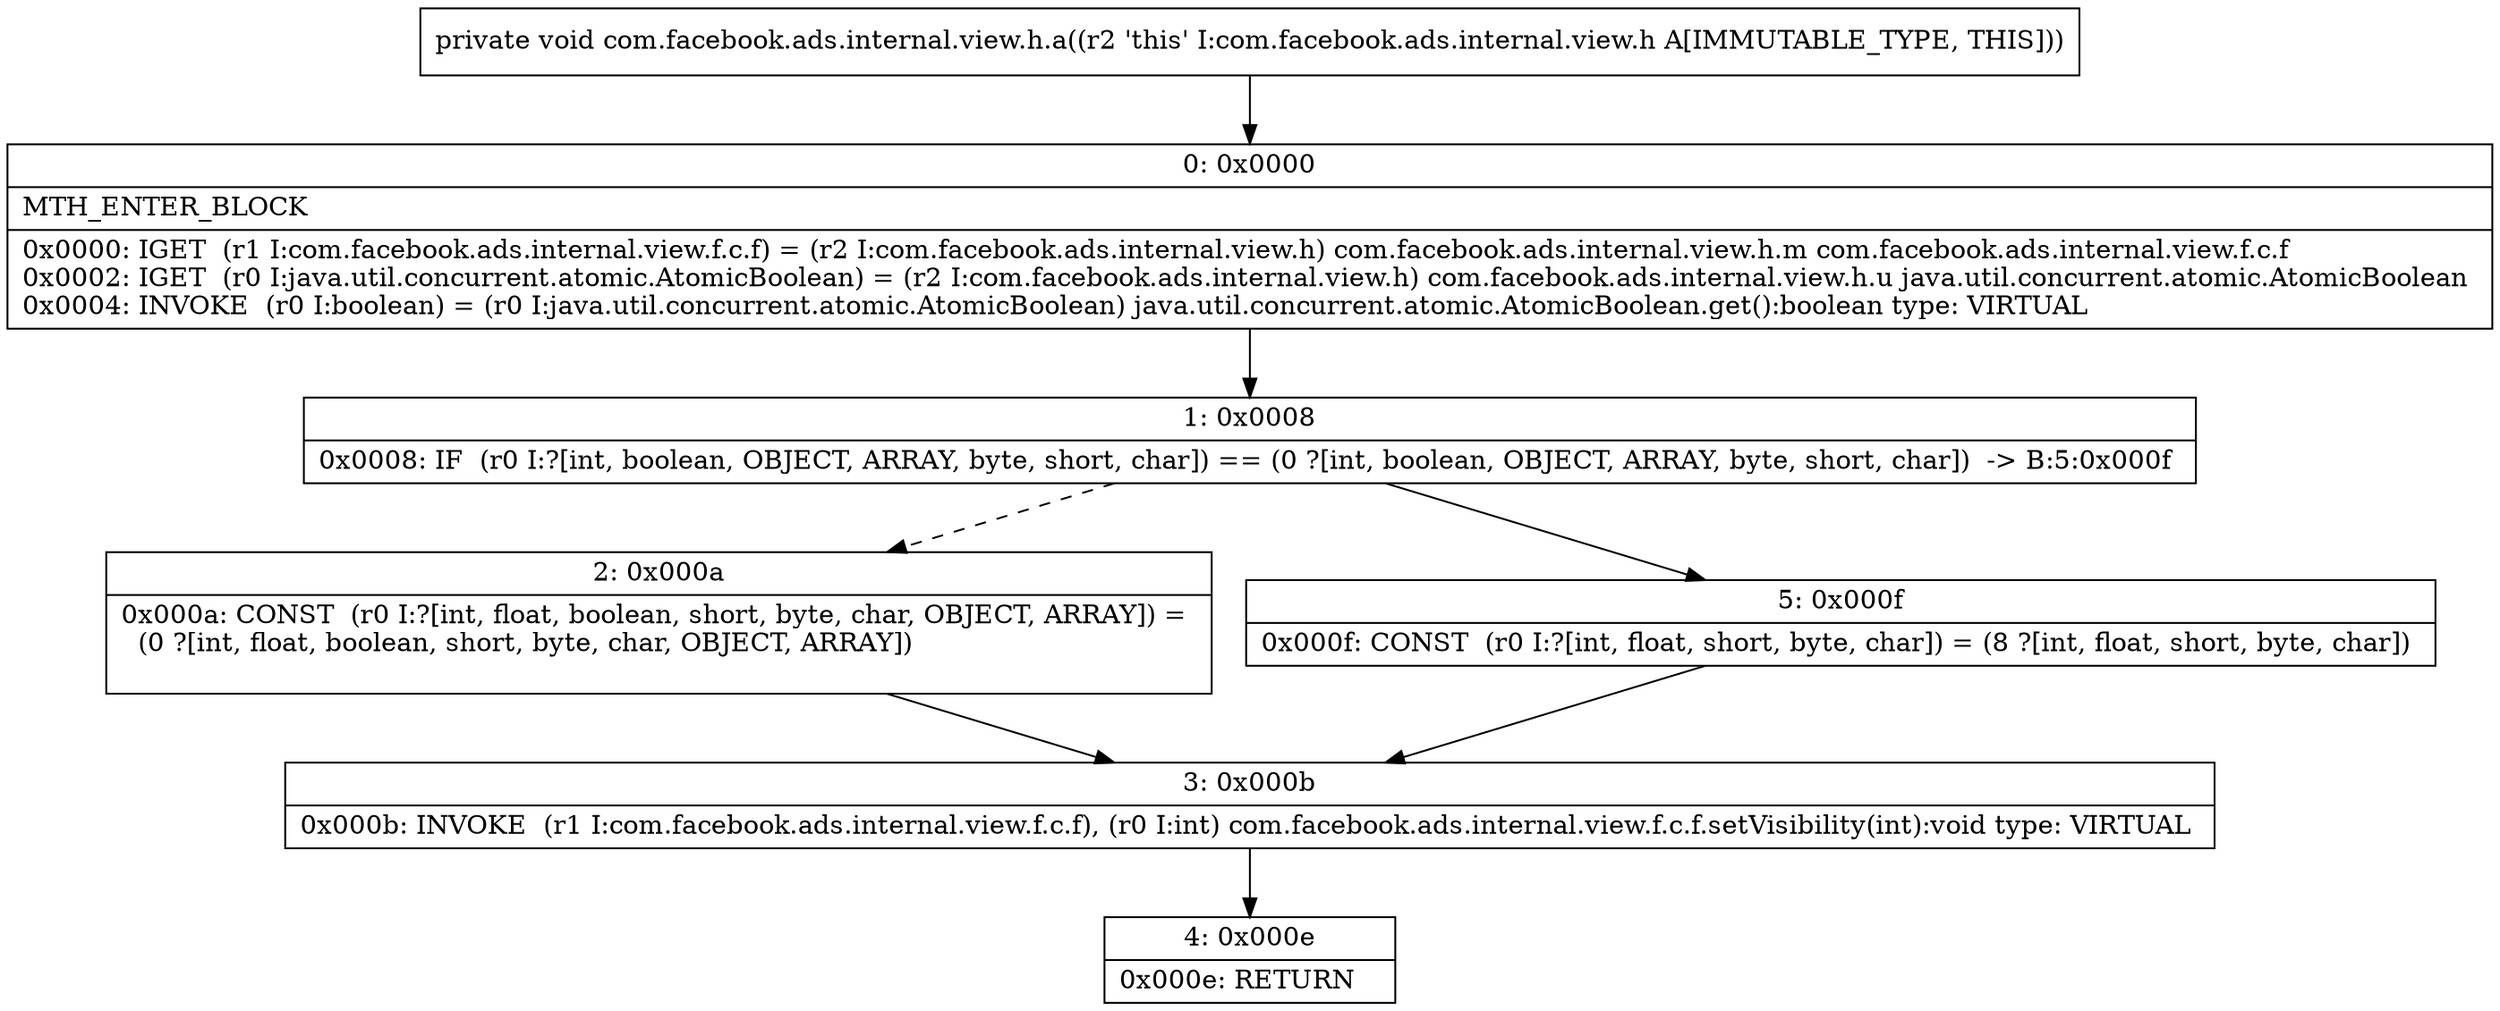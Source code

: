 digraph "CFG forcom.facebook.ads.internal.view.h.a()V" {
Node_0 [shape=record,label="{0\:\ 0x0000|MTH_ENTER_BLOCK\l|0x0000: IGET  (r1 I:com.facebook.ads.internal.view.f.c.f) = (r2 I:com.facebook.ads.internal.view.h) com.facebook.ads.internal.view.h.m com.facebook.ads.internal.view.f.c.f \l0x0002: IGET  (r0 I:java.util.concurrent.atomic.AtomicBoolean) = (r2 I:com.facebook.ads.internal.view.h) com.facebook.ads.internal.view.h.u java.util.concurrent.atomic.AtomicBoolean \l0x0004: INVOKE  (r0 I:boolean) = (r0 I:java.util.concurrent.atomic.AtomicBoolean) java.util.concurrent.atomic.AtomicBoolean.get():boolean type: VIRTUAL \l}"];
Node_1 [shape=record,label="{1\:\ 0x0008|0x0008: IF  (r0 I:?[int, boolean, OBJECT, ARRAY, byte, short, char]) == (0 ?[int, boolean, OBJECT, ARRAY, byte, short, char])  \-\> B:5:0x000f \l}"];
Node_2 [shape=record,label="{2\:\ 0x000a|0x000a: CONST  (r0 I:?[int, float, boolean, short, byte, char, OBJECT, ARRAY]) = \l  (0 ?[int, float, boolean, short, byte, char, OBJECT, ARRAY])\l \l}"];
Node_3 [shape=record,label="{3\:\ 0x000b|0x000b: INVOKE  (r1 I:com.facebook.ads.internal.view.f.c.f), (r0 I:int) com.facebook.ads.internal.view.f.c.f.setVisibility(int):void type: VIRTUAL \l}"];
Node_4 [shape=record,label="{4\:\ 0x000e|0x000e: RETURN   \l}"];
Node_5 [shape=record,label="{5\:\ 0x000f|0x000f: CONST  (r0 I:?[int, float, short, byte, char]) = (8 ?[int, float, short, byte, char]) \l}"];
MethodNode[shape=record,label="{private void com.facebook.ads.internal.view.h.a((r2 'this' I:com.facebook.ads.internal.view.h A[IMMUTABLE_TYPE, THIS])) }"];
MethodNode -> Node_0;
Node_0 -> Node_1;
Node_1 -> Node_2[style=dashed];
Node_1 -> Node_5;
Node_2 -> Node_3;
Node_3 -> Node_4;
Node_5 -> Node_3;
}

